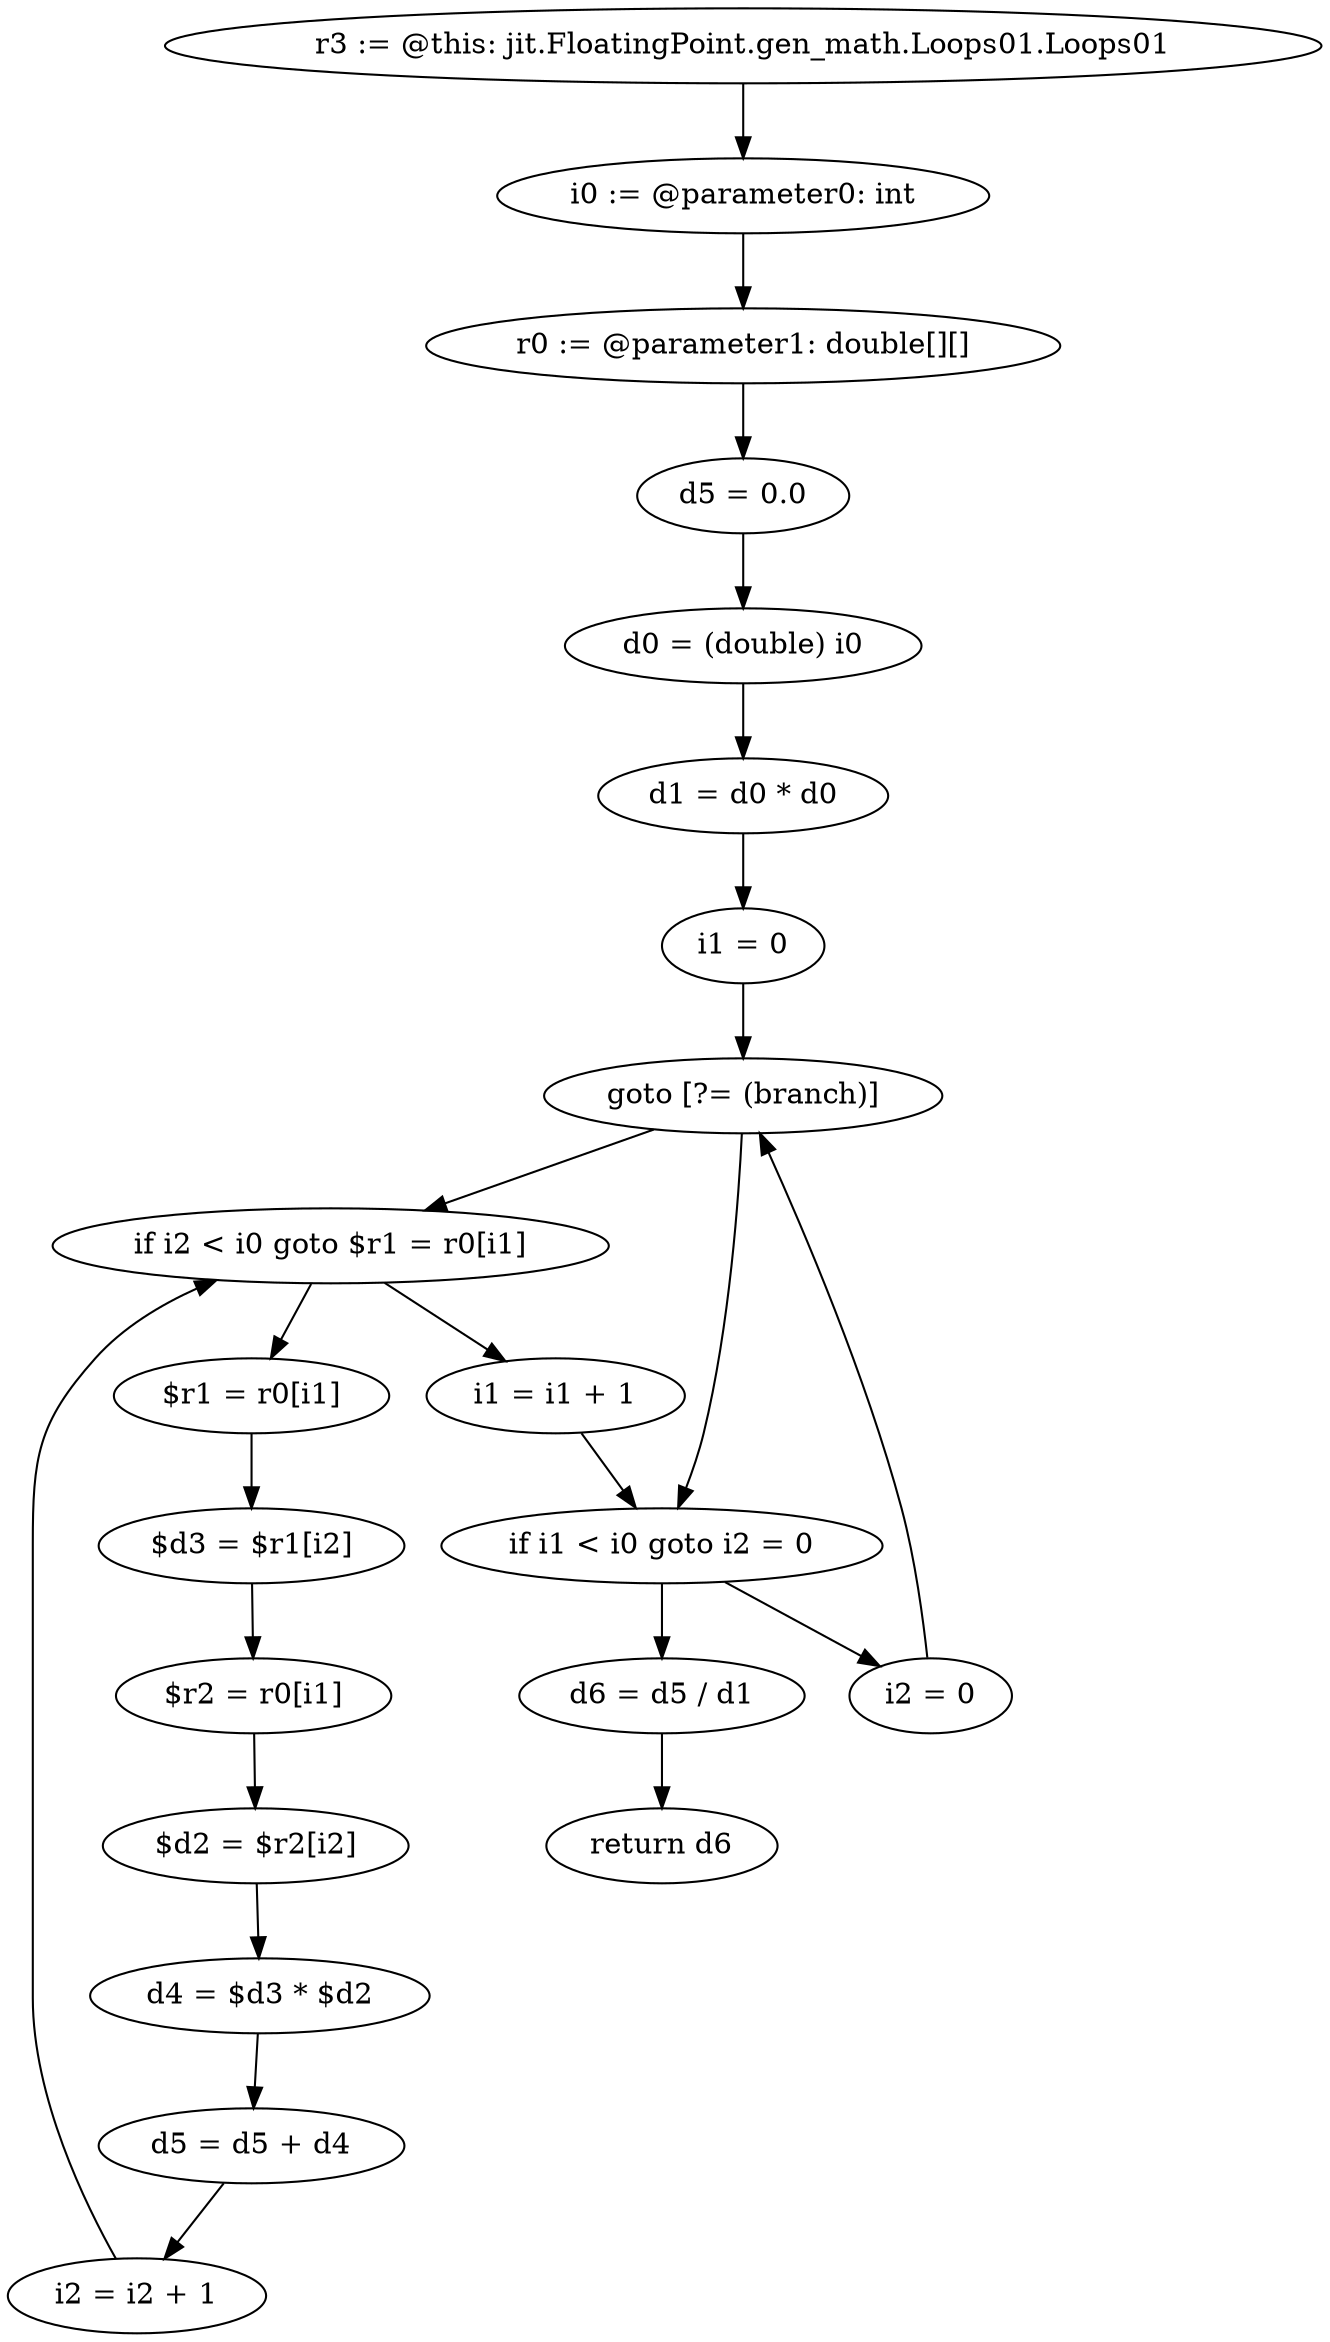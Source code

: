 digraph "unitGraph" {
    "r3 := @this: jit.FloatingPoint.gen_math.Loops01.Loops01"
    "i0 := @parameter0: int"
    "r0 := @parameter1: double[][]"
    "d5 = 0.0"
    "d0 = (double) i0"
    "d1 = d0 * d0"
    "i1 = 0"
    "goto [?= (branch)]"
    "i2 = 0"
    "$r1 = r0[i1]"
    "$d3 = $r1[i2]"
    "$r2 = r0[i1]"
    "$d2 = $r2[i2]"
    "d4 = $d3 * $d2"
    "d5 = d5 + d4"
    "i2 = i2 + 1"
    "if i2 < i0 goto $r1 = r0[i1]"
    "i1 = i1 + 1"
    "if i1 < i0 goto i2 = 0"
    "d6 = d5 / d1"
    "return d6"
    "r3 := @this: jit.FloatingPoint.gen_math.Loops01.Loops01"->"i0 := @parameter0: int";
    "i0 := @parameter0: int"->"r0 := @parameter1: double[][]";
    "r0 := @parameter1: double[][]"->"d5 = 0.0";
    "d5 = 0.0"->"d0 = (double) i0";
    "d0 = (double) i0"->"d1 = d0 * d0";
    "d1 = d0 * d0"->"i1 = 0";
    "i1 = 0"->"goto [?= (branch)]";
    "goto [?= (branch)]"->"if i1 < i0 goto i2 = 0";
    "i2 = 0"->"goto [?= (branch)]";
    "goto [?= (branch)]"->"if i2 < i0 goto $r1 = r0[i1]";
    "$r1 = r0[i1]"->"$d3 = $r1[i2]";
    "$d3 = $r1[i2]"->"$r2 = r0[i1]";
    "$r2 = r0[i1]"->"$d2 = $r2[i2]";
    "$d2 = $r2[i2]"->"d4 = $d3 * $d2";
    "d4 = $d3 * $d2"->"d5 = d5 + d4";
    "d5 = d5 + d4"->"i2 = i2 + 1";
    "i2 = i2 + 1"->"if i2 < i0 goto $r1 = r0[i1]";
    "if i2 < i0 goto $r1 = r0[i1]"->"i1 = i1 + 1";
    "if i2 < i0 goto $r1 = r0[i1]"->"$r1 = r0[i1]";
    "i1 = i1 + 1"->"if i1 < i0 goto i2 = 0";
    "if i1 < i0 goto i2 = 0"->"d6 = d5 / d1";
    "if i1 < i0 goto i2 = 0"->"i2 = 0";
    "d6 = d5 / d1"->"return d6";
}
